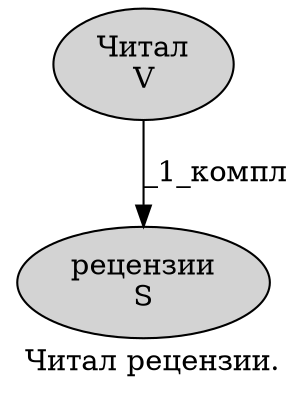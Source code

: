 digraph SENTENCE_4251 {
	graph [label="Читал рецензии."]
	node [style=filled]
		0 [label="Читал
V" color="" fillcolor=lightgray penwidth=1 shape=ellipse]
		1 [label="рецензии
S" color="" fillcolor=lightgray penwidth=1 shape=ellipse]
			0 -> 1 [label="_1_компл"]
}